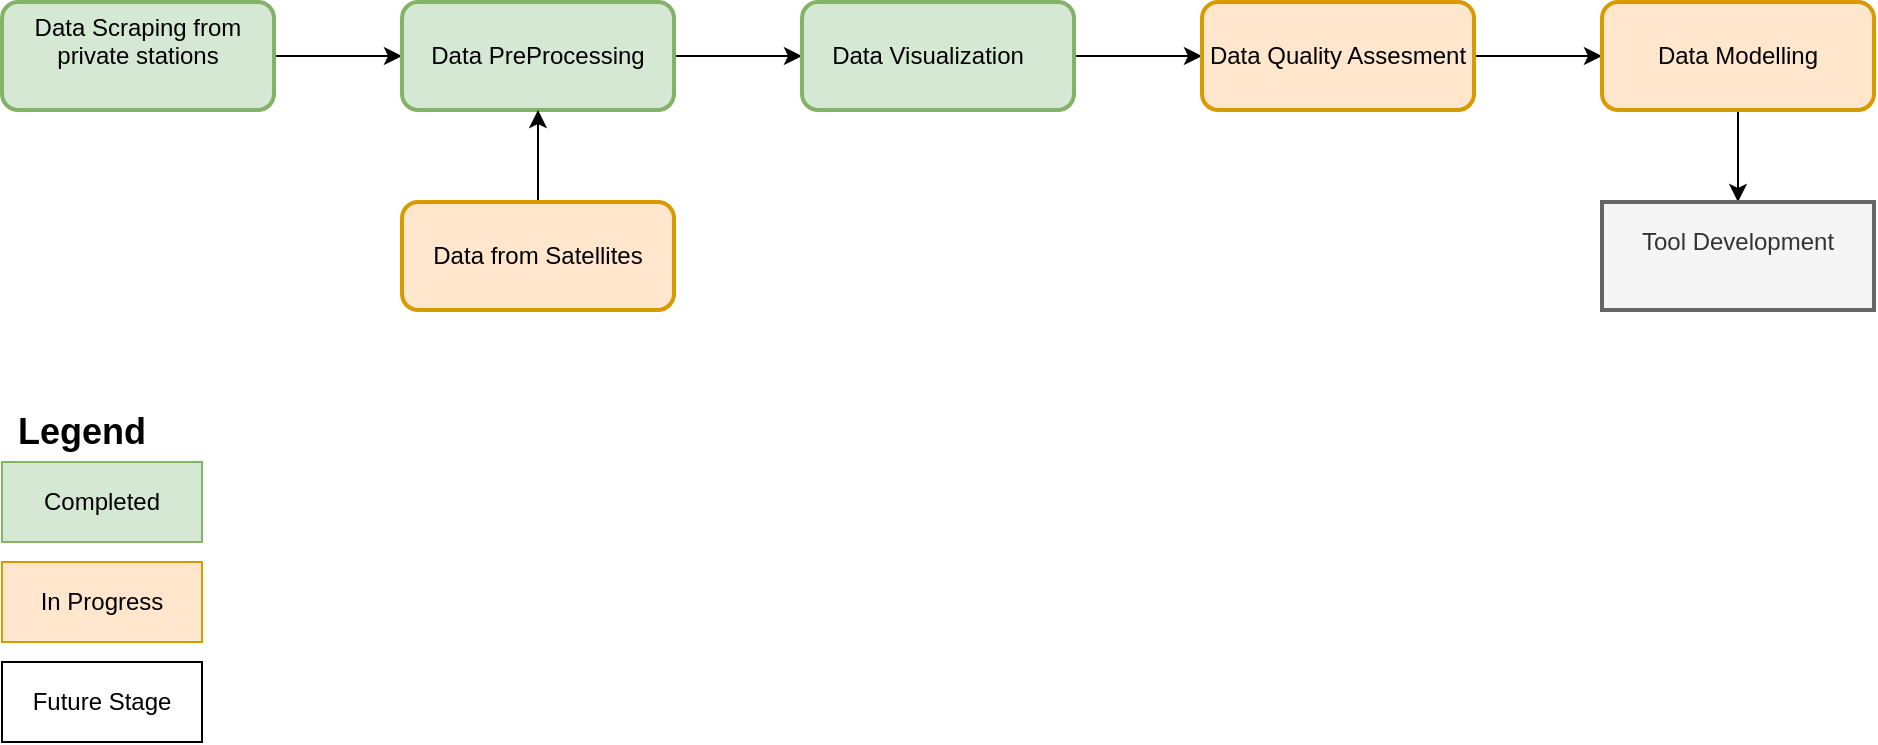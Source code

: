 <mxfile version="21.1.5" type="device">
  <diagram name="Page-1" id="G6a9zcK1WMyGFKDMdyps">
    <mxGraphModel dx="2284" dy="1890" grid="1" gridSize="10" guides="1" tooltips="1" connect="1" arrows="1" fold="1" page="1" pageScale="1" pageWidth="850" pageHeight="1100" math="0" shadow="0">
      <root>
        <mxCell id="0" />
        <mxCell id="1" parent="0" />
        <mxCell id="_NKXdek6IF60lmIvRNmP-16" value="" style="edgeStyle=orthogonalEdgeStyle;rounded=0;orthogonalLoop=1;jettySize=auto;html=1;" edge="1" parent="1" source="3" target="_NKXdek6IF60lmIvRNmP-11">
          <mxGeometry relative="1" as="geometry" />
        </mxCell>
        <mxCell id="3" value="Data Scraping from private stations&#xa;" style="whiteSpace=wrap;strokeWidth=2;fillColor=#d5e8d4;strokeColor=#82b366;shadow=0;glass=0;rounded=1;" parent="1" vertex="1">
          <mxGeometry x="-380" y="-730" width="136" height="54" as="geometry" />
        </mxCell>
        <mxCell id="_NKXdek6IF60lmIvRNmP-17" value="" style="edgeStyle=orthogonalEdgeStyle;rounded=0;orthogonalLoop=1;jettySize=auto;html=1;" edge="1" parent="1" source="_NKXdek6IF60lmIvRNmP-11" target="_NKXdek6IF60lmIvRNmP-12">
          <mxGeometry relative="1" as="geometry" />
        </mxCell>
        <mxCell id="_NKXdek6IF60lmIvRNmP-11" value="&#xa;Data PreProcessing&#xa;" style="whiteSpace=wrap;strokeWidth=2;fillColor=#d5e8d4;strokeColor=#82b366;rounded=1;" vertex="1" parent="1">
          <mxGeometry x="-180" y="-730" width="136" height="54" as="geometry" />
        </mxCell>
        <mxCell id="_NKXdek6IF60lmIvRNmP-18" value="" style="edgeStyle=orthogonalEdgeStyle;rounded=0;orthogonalLoop=1;jettySize=auto;html=1;" edge="1" parent="1" source="_NKXdek6IF60lmIvRNmP-12" target="_NKXdek6IF60lmIvRNmP-13">
          <mxGeometry relative="1" as="geometry" />
        </mxCell>
        <mxCell id="_NKXdek6IF60lmIvRNmP-12" value="Data Visualization   " style="whiteSpace=wrap;strokeWidth=2;fillColor=#d5e8d4;strokeColor=#82b366;rounded=1;" vertex="1" parent="1">
          <mxGeometry x="20" y="-730" width="136" height="54" as="geometry" />
        </mxCell>
        <mxCell id="_NKXdek6IF60lmIvRNmP-19" value="" style="edgeStyle=orthogonalEdgeStyle;rounded=0;orthogonalLoop=1;jettySize=auto;html=1;" edge="1" parent="1" source="_NKXdek6IF60lmIvRNmP-13" target="_NKXdek6IF60lmIvRNmP-14">
          <mxGeometry relative="1" as="geometry" />
        </mxCell>
        <mxCell id="_NKXdek6IF60lmIvRNmP-13" value="Data Quality Assesment" style="whiteSpace=wrap;strokeWidth=2;fillColor=#ffe6cc;strokeColor=#d79b00;rounded=1;" vertex="1" parent="1">
          <mxGeometry x="220" y="-730" width="136" height="54" as="geometry" />
        </mxCell>
        <mxCell id="_NKXdek6IF60lmIvRNmP-21" value="" style="edgeStyle=orthogonalEdgeStyle;rounded=0;orthogonalLoop=1;jettySize=auto;html=1;" edge="1" parent="1" source="_NKXdek6IF60lmIvRNmP-14" target="_NKXdek6IF60lmIvRNmP-20">
          <mxGeometry relative="1" as="geometry" />
        </mxCell>
        <mxCell id="_NKXdek6IF60lmIvRNmP-14" value="Data Modelling" style="whiteSpace=wrap;strokeWidth=2;fillColor=#ffe6cc;strokeColor=#d79b00;gradientColor=none;rounded=1;" vertex="1" parent="1">
          <mxGeometry x="420" y="-730" width="136" height="54" as="geometry" />
        </mxCell>
        <mxCell id="_NKXdek6IF60lmIvRNmP-20" value="Tool Development&#xa;" style="whiteSpace=wrap;strokeWidth=2;fillColor=#f5f5f5;strokeColor=#666666;fontColor=#333333;rounded=0;" vertex="1" parent="1">
          <mxGeometry x="420" y="-630" width="136" height="54" as="geometry" />
        </mxCell>
        <mxCell id="_NKXdek6IF60lmIvRNmP-23" value="" style="edgeStyle=orthogonalEdgeStyle;rounded=0;orthogonalLoop=1;jettySize=auto;html=1;" edge="1" parent="1" source="_NKXdek6IF60lmIvRNmP-22" target="_NKXdek6IF60lmIvRNmP-11">
          <mxGeometry relative="1" as="geometry" />
        </mxCell>
        <mxCell id="_NKXdek6IF60lmIvRNmP-22" value="Data from Satellites" style="whiteSpace=wrap;strokeWidth=2;fillColor=#ffe6cc;strokeColor=#d79b00;rounded=1;" vertex="1" parent="1">
          <mxGeometry x="-180" y="-630" width="136" height="54" as="geometry" />
        </mxCell>
        <mxCell id="_NKXdek6IF60lmIvRNmP-24" value="&lt;b&gt;&lt;font style=&quot;font-size: 18px;&quot;&gt;Legend&lt;/font&gt;&lt;/b&gt;" style="text;html=1;strokeColor=none;fillColor=none;align=center;verticalAlign=middle;whiteSpace=wrap;rounded=0;" vertex="1" parent="1">
          <mxGeometry x="-370" y="-530" width="60" height="30" as="geometry" />
        </mxCell>
        <mxCell id="_NKXdek6IF60lmIvRNmP-25" value="Completed" style="whiteSpace=wrap;html=1;fillColor=#d5e8d4;strokeColor=#82b366;" vertex="1" parent="1">
          <mxGeometry x="-380" y="-500" width="100" height="40" as="geometry" />
        </mxCell>
        <mxCell id="_NKXdek6IF60lmIvRNmP-27" value="In Progress" style="whiteSpace=wrap;html=1;fillColor=#ffe6cc;strokeColor=#d79b00;" vertex="1" parent="1">
          <mxGeometry x="-380" y="-450" width="100" height="40" as="geometry" />
        </mxCell>
        <mxCell id="_NKXdek6IF60lmIvRNmP-31" value="Future Stage" style="whiteSpace=wrap;html=1;" vertex="1" parent="1">
          <mxGeometry x="-380" y="-400" width="100" height="40" as="geometry" />
        </mxCell>
      </root>
    </mxGraphModel>
  </diagram>
</mxfile>
